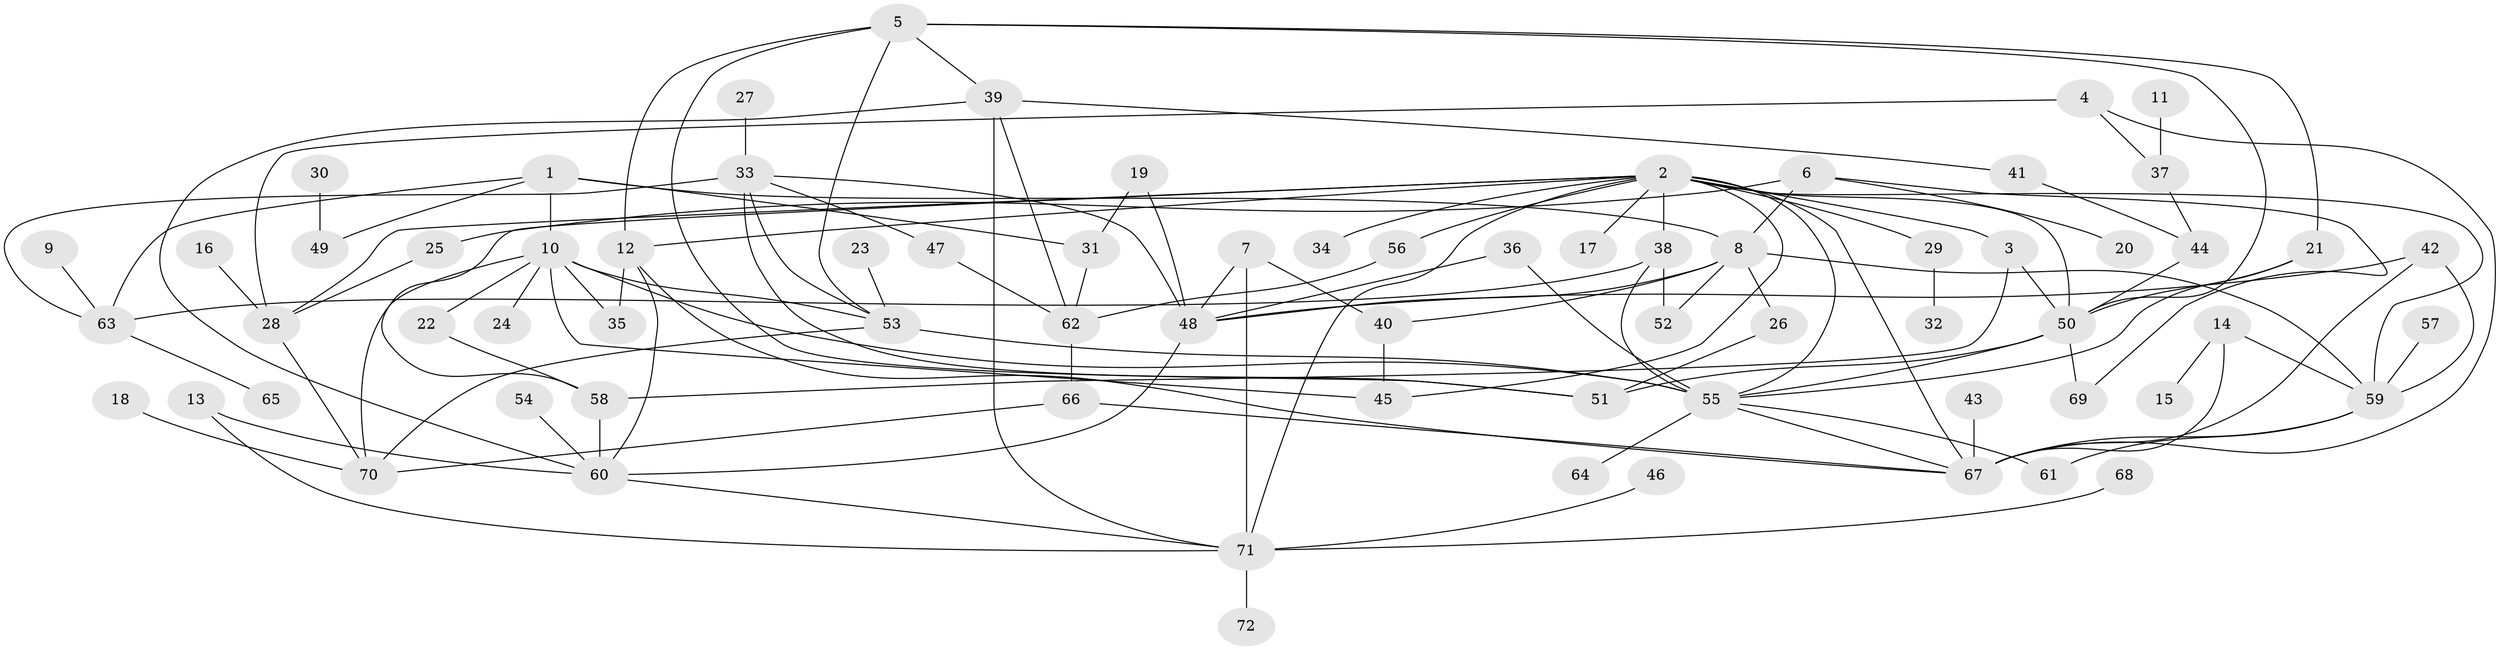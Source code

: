 // original degree distribution, {9: 0.013888888888888888, 6: 0.05555555555555555, 7: 0.006944444444444444, 8: 0.006944444444444444, 5: 0.04861111111111111, 3: 0.2152777777777778, 2: 0.2777777777777778, 1: 0.2569444444444444, 4: 0.11805555555555555}
// Generated by graph-tools (version 1.1) at 2025/25/03/09/25 03:25:31]
// undirected, 72 vertices, 121 edges
graph export_dot {
graph [start="1"]
  node [color=gray90,style=filled];
  1;
  2;
  3;
  4;
  5;
  6;
  7;
  8;
  9;
  10;
  11;
  12;
  13;
  14;
  15;
  16;
  17;
  18;
  19;
  20;
  21;
  22;
  23;
  24;
  25;
  26;
  27;
  28;
  29;
  30;
  31;
  32;
  33;
  34;
  35;
  36;
  37;
  38;
  39;
  40;
  41;
  42;
  43;
  44;
  45;
  46;
  47;
  48;
  49;
  50;
  51;
  52;
  53;
  54;
  55;
  56;
  57;
  58;
  59;
  60;
  61;
  62;
  63;
  64;
  65;
  66;
  67;
  68;
  69;
  70;
  71;
  72;
  1 -- 8 [weight=1.0];
  1 -- 10 [weight=1.0];
  1 -- 31 [weight=1.0];
  1 -- 49 [weight=1.0];
  1 -- 63 [weight=1.0];
  2 -- 3 [weight=1.0];
  2 -- 12 [weight=1.0];
  2 -- 17 [weight=1.0];
  2 -- 28 [weight=1.0];
  2 -- 29 [weight=1.0];
  2 -- 34 [weight=1.0];
  2 -- 38 [weight=1.0];
  2 -- 45 [weight=1.0];
  2 -- 50 [weight=1.0];
  2 -- 55 [weight=1.0];
  2 -- 56 [weight=1.0];
  2 -- 58 [weight=1.0];
  2 -- 59 [weight=1.0];
  2 -- 67 [weight=1.0];
  2 -- 71 [weight=1.0];
  3 -- 50 [weight=1.0];
  3 -- 58 [weight=1.0];
  4 -- 28 [weight=1.0];
  4 -- 37 [weight=1.0];
  4 -- 67 [weight=1.0];
  5 -- 12 [weight=1.0];
  5 -- 21 [weight=1.0];
  5 -- 39 [weight=1.0];
  5 -- 50 [weight=1.0];
  5 -- 51 [weight=1.0];
  5 -- 53 [weight=1.0];
  6 -- 8 [weight=1.0];
  6 -- 20 [weight=1.0];
  6 -- 25 [weight=1.0];
  6 -- 69 [weight=1.0];
  7 -- 40 [weight=1.0];
  7 -- 48 [weight=1.0];
  7 -- 71 [weight=1.0];
  8 -- 26 [weight=1.0];
  8 -- 40 [weight=1.0];
  8 -- 48 [weight=1.0];
  8 -- 52 [weight=1.0];
  8 -- 59 [weight=1.0];
  9 -- 63 [weight=1.0];
  10 -- 22 [weight=1.0];
  10 -- 24 [weight=1.0];
  10 -- 35 [weight=1.0];
  10 -- 45 [weight=2.0];
  10 -- 53 [weight=1.0];
  10 -- 55 [weight=1.0];
  10 -- 70 [weight=1.0];
  11 -- 37 [weight=2.0];
  12 -- 35 [weight=1.0];
  12 -- 60 [weight=1.0];
  12 -- 67 [weight=1.0];
  13 -- 60 [weight=1.0];
  13 -- 71 [weight=1.0];
  14 -- 15 [weight=1.0];
  14 -- 59 [weight=1.0];
  14 -- 67 [weight=2.0];
  16 -- 28 [weight=1.0];
  18 -- 70 [weight=1.0];
  19 -- 31 [weight=1.0];
  19 -- 48 [weight=1.0];
  21 -- 50 [weight=1.0];
  21 -- 55 [weight=1.0];
  22 -- 58 [weight=1.0];
  23 -- 53 [weight=1.0];
  25 -- 28 [weight=1.0];
  26 -- 51 [weight=1.0];
  27 -- 33 [weight=1.0];
  28 -- 70 [weight=1.0];
  29 -- 32 [weight=1.0];
  30 -- 49 [weight=1.0];
  31 -- 62 [weight=1.0];
  33 -- 47 [weight=1.0];
  33 -- 48 [weight=1.0];
  33 -- 51 [weight=1.0];
  33 -- 53 [weight=1.0];
  33 -- 63 [weight=1.0];
  36 -- 48 [weight=1.0];
  36 -- 55 [weight=1.0];
  37 -- 44 [weight=1.0];
  38 -- 52 [weight=1.0];
  38 -- 55 [weight=1.0];
  38 -- 63 [weight=1.0];
  39 -- 41 [weight=1.0];
  39 -- 60 [weight=1.0];
  39 -- 62 [weight=1.0];
  39 -- 71 [weight=1.0];
  40 -- 45 [weight=1.0];
  41 -- 44 [weight=1.0];
  42 -- 48 [weight=1.0];
  42 -- 59 [weight=1.0];
  42 -- 67 [weight=1.0];
  43 -- 67 [weight=1.0];
  44 -- 50 [weight=1.0];
  46 -- 71 [weight=1.0];
  47 -- 62 [weight=1.0];
  48 -- 60 [weight=1.0];
  50 -- 51 [weight=1.0];
  50 -- 55 [weight=1.0];
  50 -- 69 [weight=1.0];
  53 -- 55 [weight=1.0];
  53 -- 70 [weight=1.0];
  54 -- 60 [weight=1.0];
  55 -- 61 [weight=1.0];
  55 -- 64 [weight=1.0];
  55 -- 67 [weight=1.0];
  56 -- 62 [weight=1.0];
  57 -- 59 [weight=1.0];
  58 -- 60 [weight=1.0];
  59 -- 61 [weight=1.0];
  59 -- 67 [weight=1.0];
  60 -- 71 [weight=1.0];
  62 -- 66 [weight=1.0];
  63 -- 65 [weight=1.0];
  66 -- 67 [weight=1.0];
  66 -- 70 [weight=1.0];
  68 -- 71 [weight=1.0];
  71 -- 72 [weight=1.0];
}
